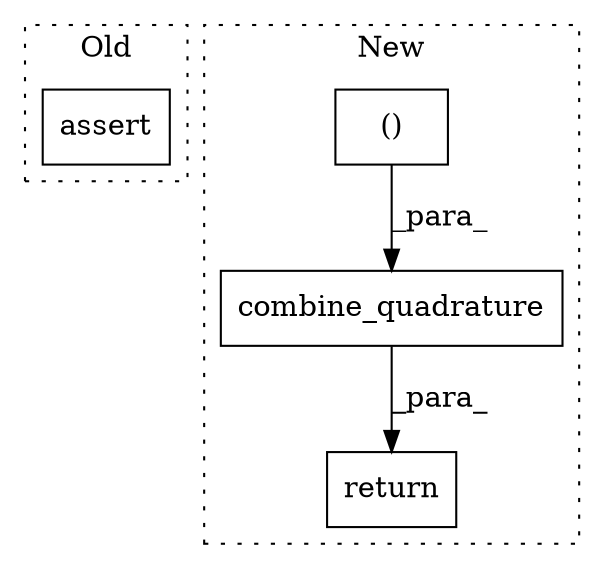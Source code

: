digraph G {
subgraph cluster0 {
1 [label="assert" a="6" s="1371" l="7" shape="box"];
label = "Old";
style="dotted";
}
subgraph cluster1 {
2 [label="combine_quadrature" a="32" s="1224,1289" l="19,2" shape="box"];
3 [label="()" a="106" s="1266" l="23" shape="box"];
4 [label="return" a="41" s="1217" l="7" shape="box"];
label = "New";
style="dotted";
}
2 -> 4 [label="_para_"];
3 -> 2 [label="_para_"];
}